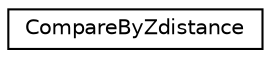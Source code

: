 digraph "Graphical Class Hierarchy"
{
 // LATEX_PDF_SIZE
  edge [fontname="Helvetica",fontsize="10",labelfontname="Helvetica",labelfontsize="10"];
  node [fontname="Helvetica",fontsize="10",shape=record];
  rankdir="LR";
  Node0 [label="CompareByZdistance",height=0.2,width=0.4,color="black", fillcolor="white", style="filled",URL="$struct_compare_by_zdistance.html",tooltip=" "];
}
